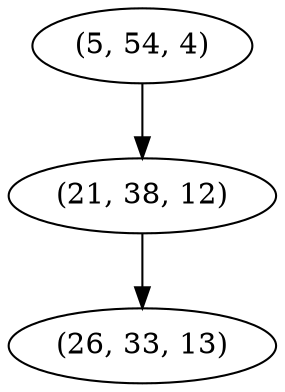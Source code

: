 digraph tree {
    "(5, 54, 4)";
    "(21, 38, 12)";
    "(26, 33, 13)";
    "(5, 54, 4)" -> "(21, 38, 12)";
    "(21, 38, 12)" -> "(26, 33, 13)";
}
